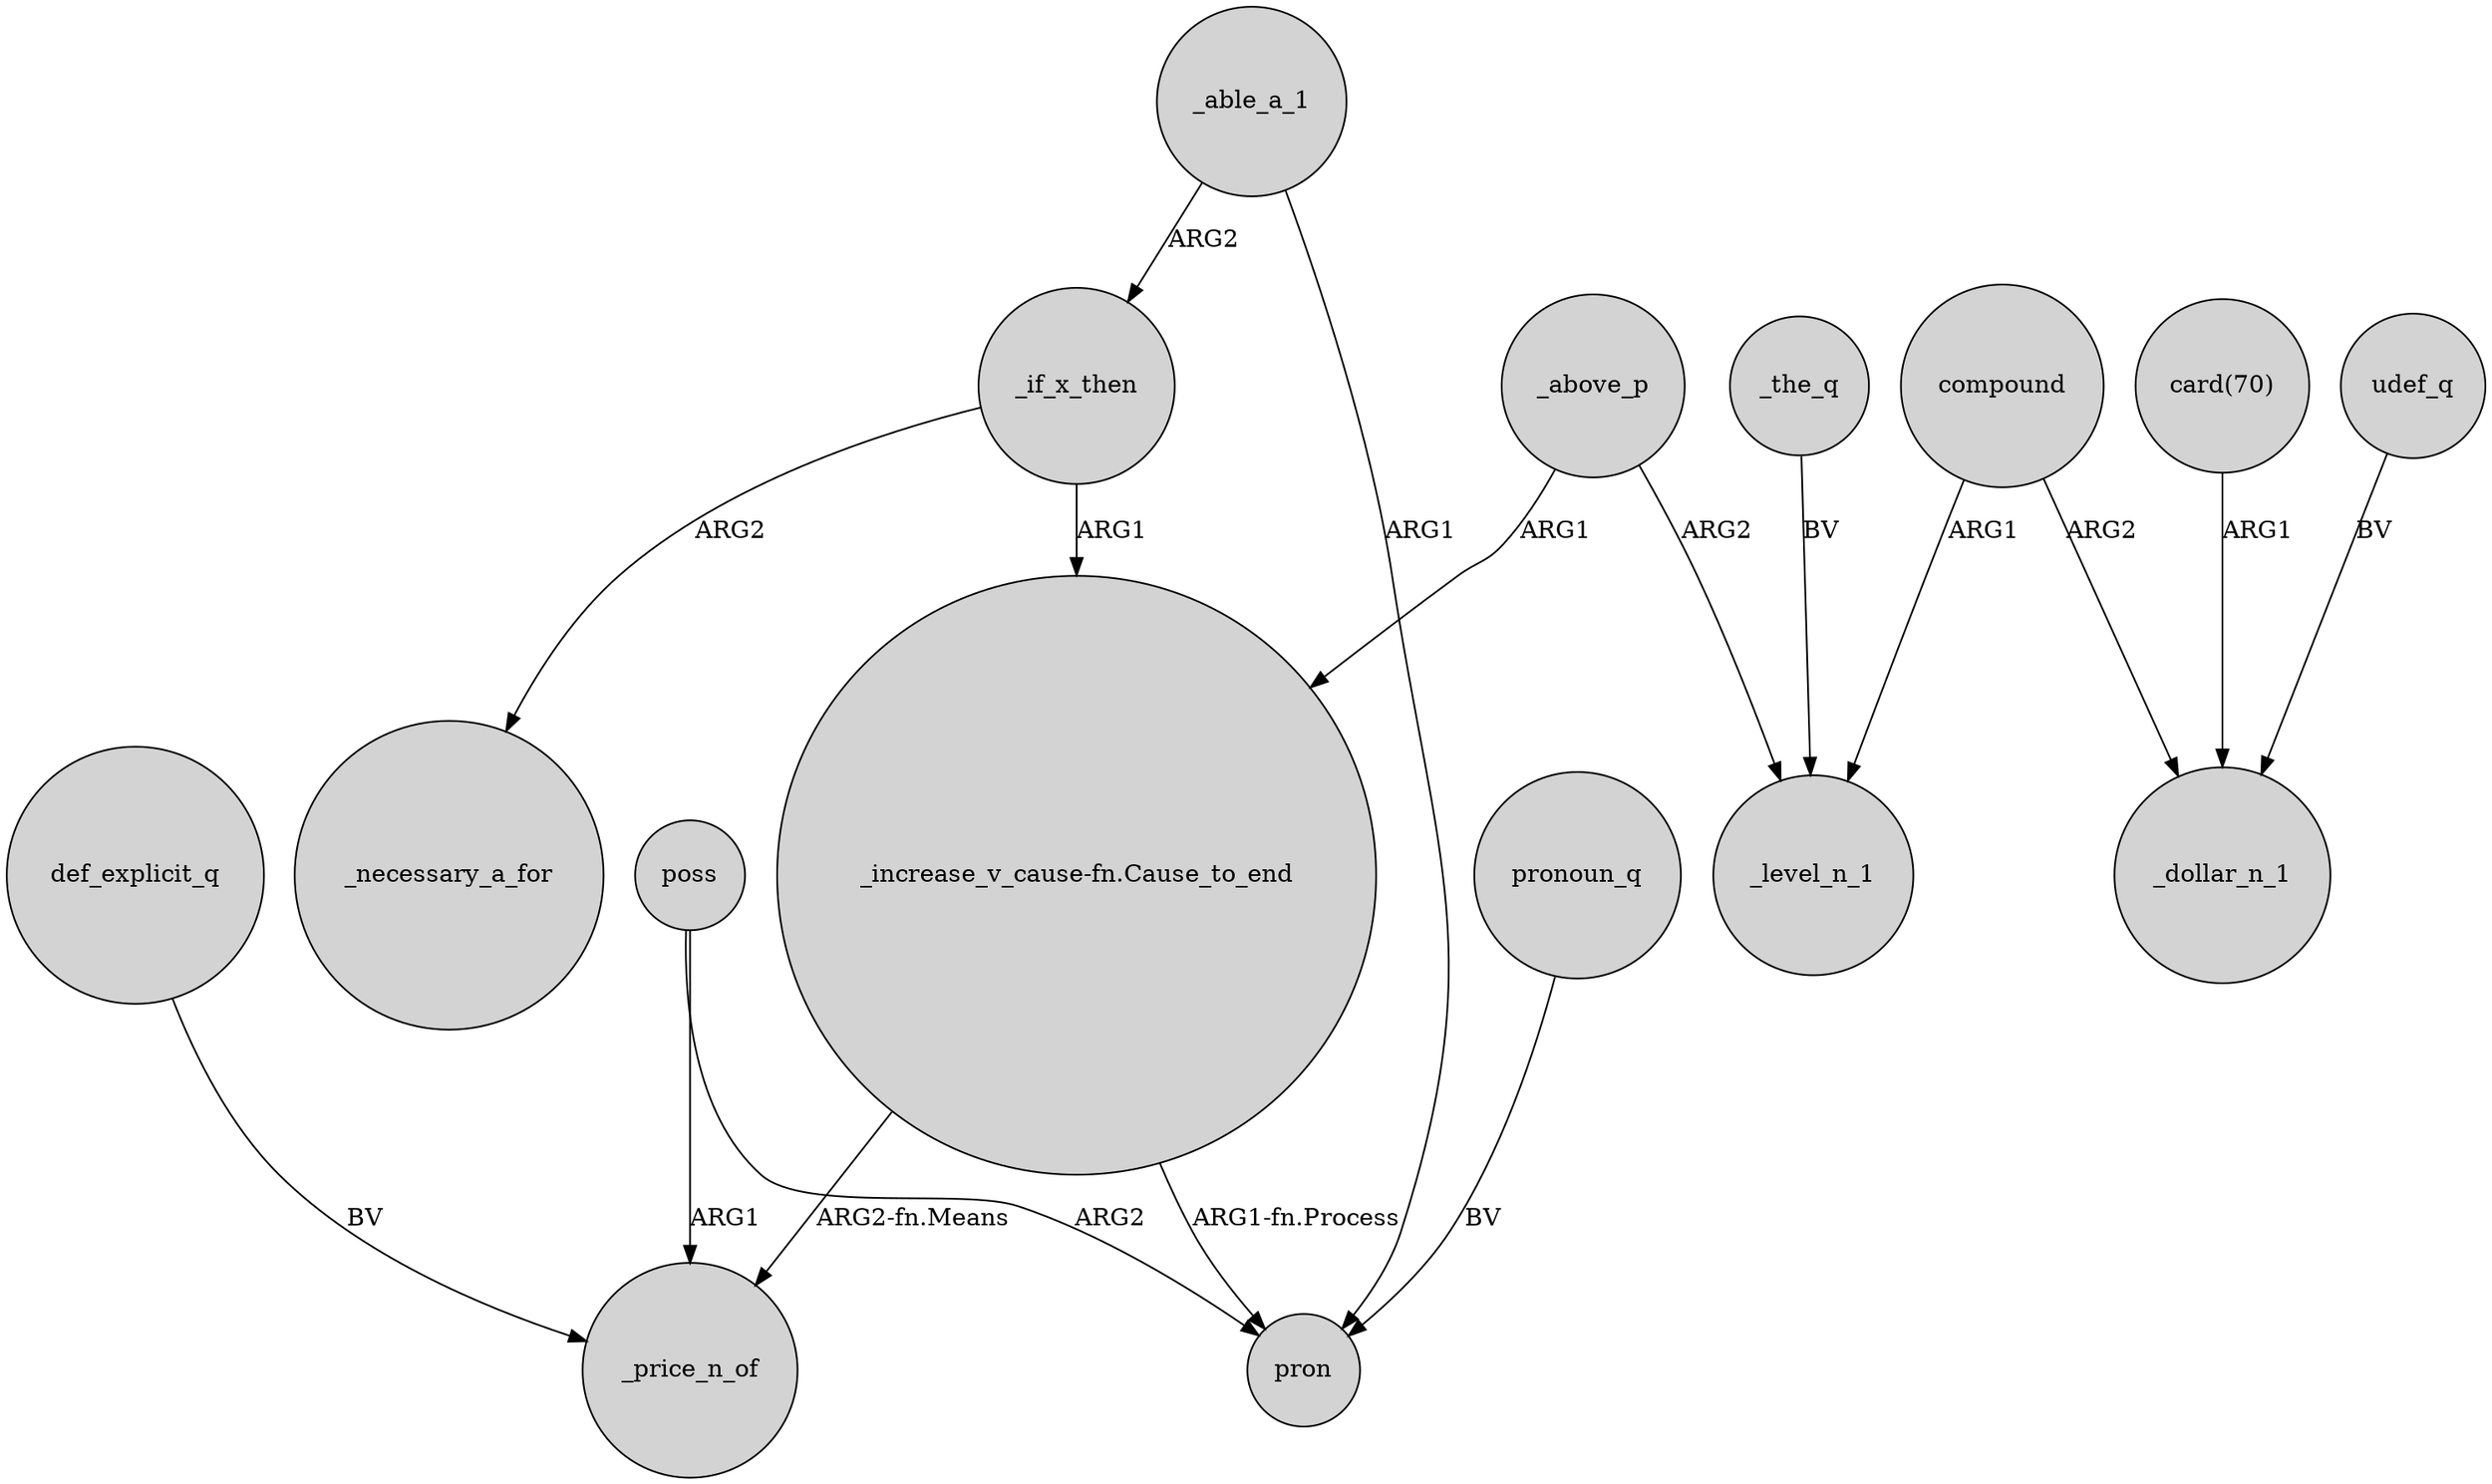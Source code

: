 digraph {
	node [shape=circle style=filled]
	_if_x_then -> "_increase_v_cause-fn.Cause_to_end" [label=ARG1]
	pronoun_q -> pron [label=BV]
	def_explicit_q -> _price_n_of [label=BV]
	poss -> _price_n_of [label=ARG1]
	_able_a_1 -> pron [label=ARG1]
	_above_p -> "_increase_v_cause-fn.Cause_to_end" [label=ARG1]
	poss -> pron [label=ARG2]
	compound -> _dollar_n_1 [label=ARG2]
	_if_x_then -> _necessary_a_for [label=ARG2]
	compound -> _level_n_1 [label=ARG1]
	"_increase_v_cause-fn.Cause_to_end" -> pron [label="ARG1-fn.Process"]
	"_increase_v_cause-fn.Cause_to_end" -> _price_n_of [label="ARG2-fn.Means"]
	_above_p -> _level_n_1 [label=ARG2]
	"card(70)" -> _dollar_n_1 [label=ARG1]
	_able_a_1 -> _if_x_then [label=ARG2]
	udef_q -> _dollar_n_1 [label=BV]
	_the_q -> _level_n_1 [label=BV]
}
